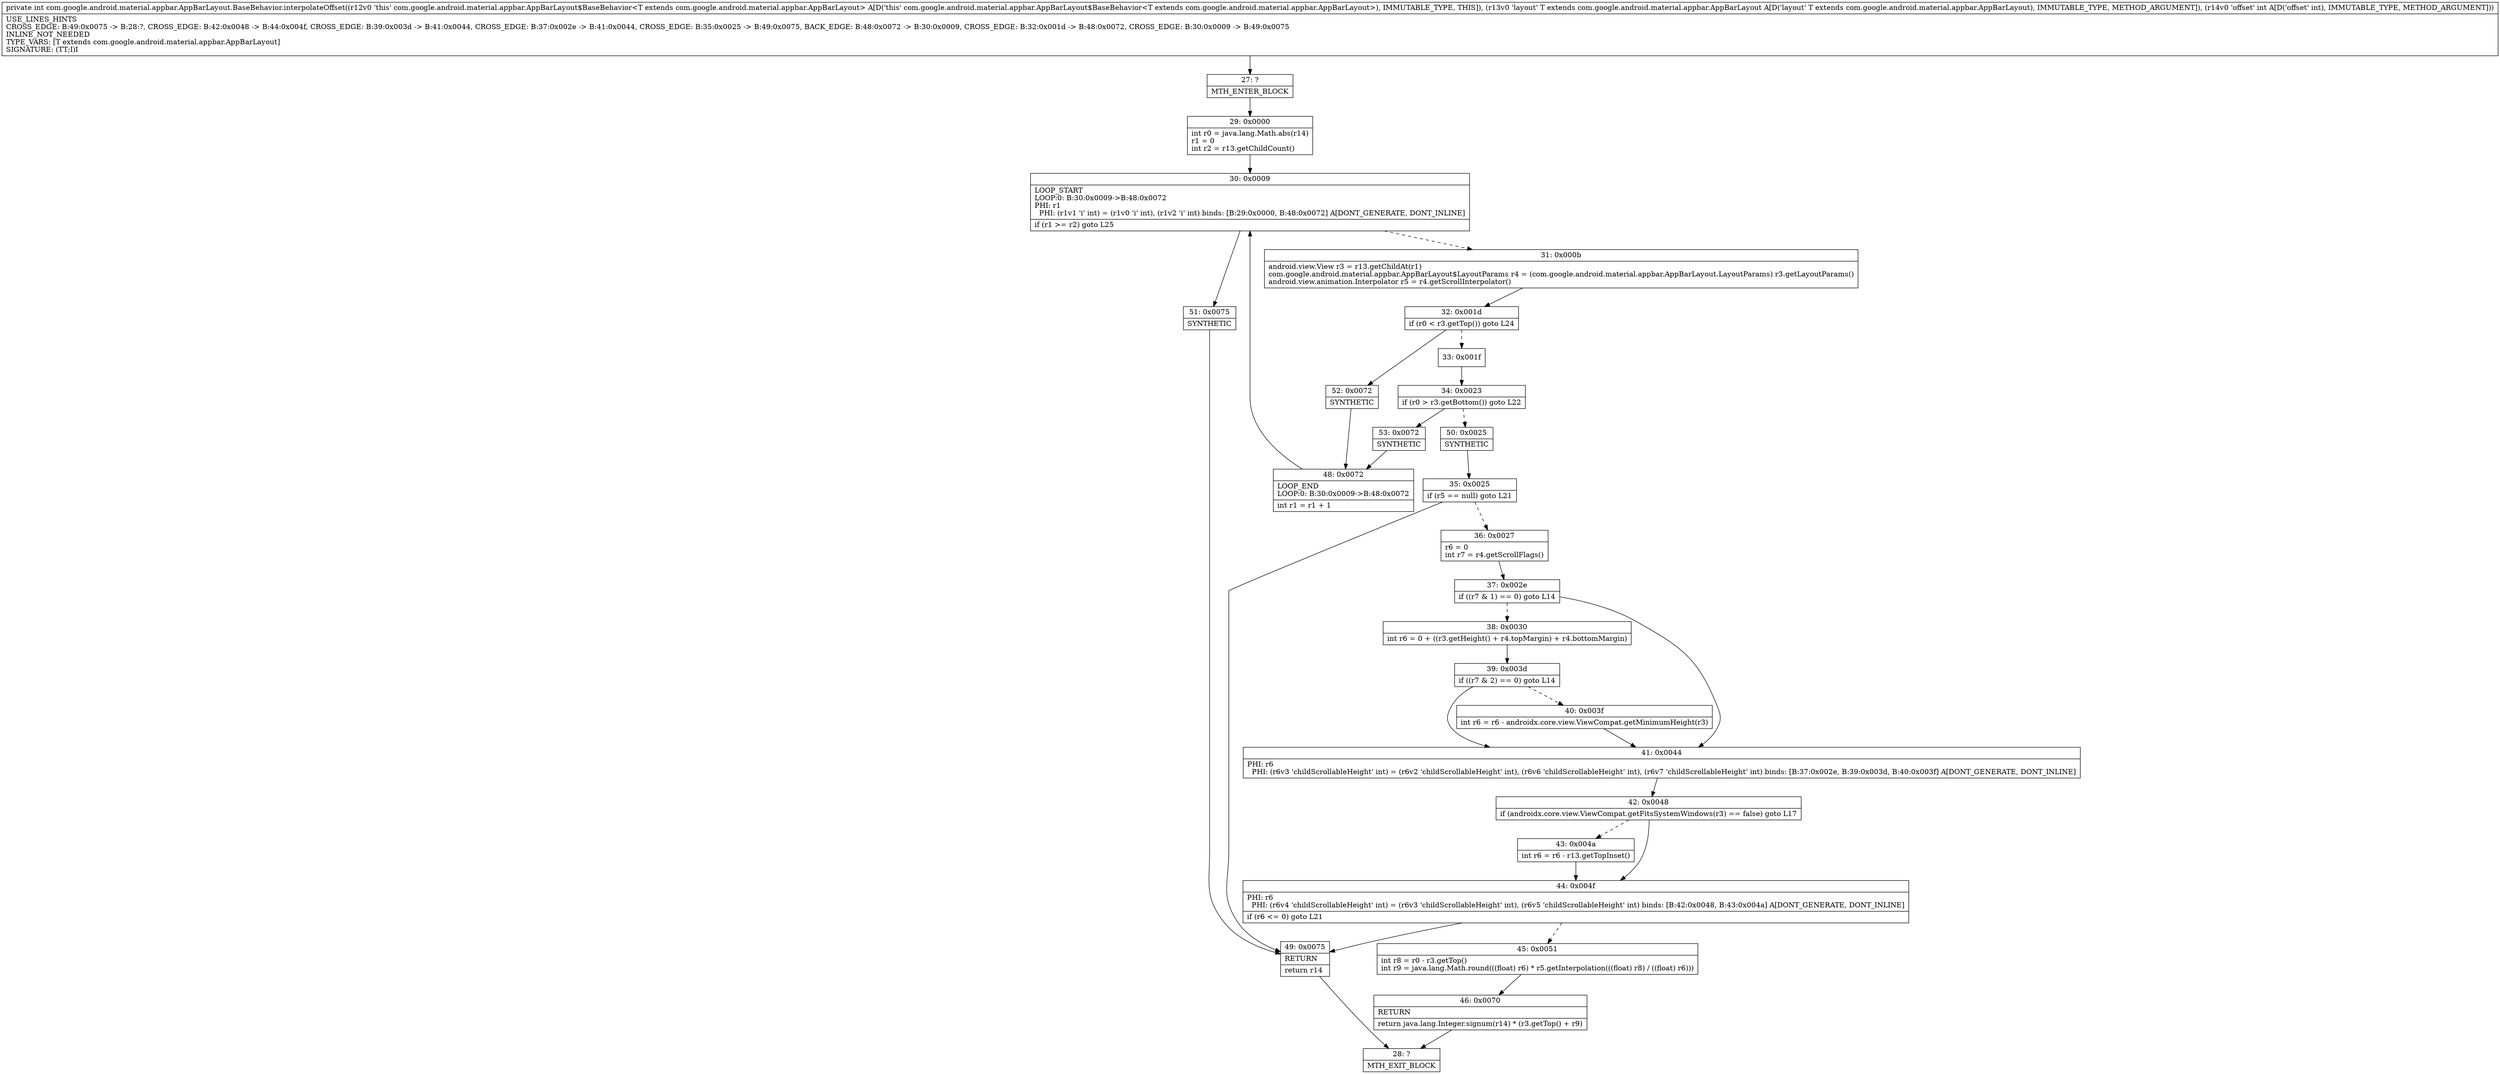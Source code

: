 digraph "CFG forcom.google.android.material.appbar.AppBarLayout.BaseBehavior.interpolateOffset(Lcom\/google\/android\/material\/appbar\/AppBarLayout;I)I" {
Node_27 [shape=record,label="{27\:\ ?|MTH_ENTER_BLOCK\l}"];
Node_29 [shape=record,label="{29\:\ 0x0000|int r0 = java.lang.Math.abs(r14)\lr1 = 0\lint r2 = r13.getChildCount()\l}"];
Node_30 [shape=record,label="{30\:\ 0x0009|LOOP_START\lLOOP:0: B:30:0x0009\-\>B:48:0x0072\lPHI: r1 \l  PHI: (r1v1 'i' int) = (r1v0 'i' int), (r1v2 'i' int) binds: [B:29:0x0000, B:48:0x0072] A[DONT_GENERATE, DONT_INLINE]\l|if (r1 \>= r2) goto L25\l}"];
Node_31 [shape=record,label="{31\:\ 0x000b|android.view.View r3 = r13.getChildAt(r1)\lcom.google.android.material.appbar.AppBarLayout$LayoutParams r4 = (com.google.android.material.appbar.AppBarLayout.LayoutParams) r3.getLayoutParams()\landroid.view.animation.Interpolator r5 = r4.getScrollInterpolator()\l}"];
Node_32 [shape=record,label="{32\:\ 0x001d|if (r0 \< r3.getTop()) goto L24\l}"];
Node_33 [shape=record,label="{33\:\ 0x001f}"];
Node_34 [shape=record,label="{34\:\ 0x0023|if (r0 \> r3.getBottom()) goto L22\l}"];
Node_50 [shape=record,label="{50\:\ 0x0025|SYNTHETIC\l}"];
Node_35 [shape=record,label="{35\:\ 0x0025|if (r5 == null) goto L21\l}"];
Node_36 [shape=record,label="{36\:\ 0x0027|r6 = 0\lint r7 = r4.getScrollFlags()\l}"];
Node_37 [shape=record,label="{37\:\ 0x002e|if ((r7 & 1) == 0) goto L14\l}"];
Node_38 [shape=record,label="{38\:\ 0x0030|int r6 = 0 + ((r3.getHeight() + r4.topMargin) + r4.bottomMargin)\l}"];
Node_39 [shape=record,label="{39\:\ 0x003d|if ((r7 & 2) == 0) goto L14\l}"];
Node_40 [shape=record,label="{40\:\ 0x003f|int r6 = r6 \- androidx.core.view.ViewCompat.getMinimumHeight(r3)\l}"];
Node_41 [shape=record,label="{41\:\ 0x0044|PHI: r6 \l  PHI: (r6v3 'childScrollableHeight' int) = (r6v2 'childScrollableHeight' int), (r6v6 'childScrollableHeight' int), (r6v7 'childScrollableHeight' int) binds: [B:37:0x002e, B:39:0x003d, B:40:0x003f] A[DONT_GENERATE, DONT_INLINE]\l}"];
Node_42 [shape=record,label="{42\:\ 0x0048|if (androidx.core.view.ViewCompat.getFitsSystemWindows(r3) == false) goto L17\l}"];
Node_43 [shape=record,label="{43\:\ 0x004a|int r6 = r6 \- r13.getTopInset()\l}"];
Node_44 [shape=record,label="{44\:\ 0x004f|PHI: r6 \l  PHI: (r6v4 'childScrollableHeight' int) = (r6v3 'childScrollableHeight' int), (r6v5 'childScrollableHeight' int) binds: [B:42:0x0048, B:43:0x004a] A[DONT_GENERATE, DONT_INLINE]\l|if (r6 \<= 0) goto L21\l}"];
Node_45 [shape=record,label="{45\:\ 0x0051|int r8 = r0 \- r3.getTop()\lint r9 = java.lang.Math.round(((float) r6) * r5.getInterpolation(((float) r8) \/ ((float) r6)))\l}"];
Node_46 [shape=record,label="{46\:\ 0x0070|RETURN\l|return java.lang.Integer.signum(r14) * (r3.getTop() + r9)\l}"];
Node_28 [shape=record,label="{28\:\ ?|MTH_EXIT_BLOCK\l}"];
Node_49 [shape=record,label="{49\:\ 0x0075|RETURN\l|return r14\l}"];
Node_53 [shape=record,label="{53\:\ 0x0072|SYNTHETIC\l}"];
Node_48 [shape=record,label="{48\:\ 0x0072|LOOP_END\lLOOP:0: B:30:0x0009\-\>B:48:0x0072\l|int r1 = r1 + 1\l}"];
Node_52 [shape=record,label="{52\:\ 0x0072|SYNTHETIC\l}"];
Node_51 [shape=record,label="{51\:\ 0x0075|SYNTHETIC\l}"];
MethodNode[shape=record,label="{private int com.google.android.material.appbar.AppBarLayout.BaseBehavior.interpolateOffset((r12v0 'this' com.google.android.material.appbar.AppBarLayout$BaseBehavior\<T extends com.google.android.material.appbar.AppBarLayout\> A[D('this' com.google.android.material.appbar.AppBarLayout$BaseBehavior\<T extends com.google.android.material.appbar.AppBarLayout\>), IMMUTABLE_TYPE, THIS]), (r13v0 'layout' T extends com.google.android.material.appbar.AppBarLayout A[D('layout' T extends com.google.android.material.appbar.AppBarLayout), IMMUTABLE_TYPE, METHOD_ARGUMENT]), (r14v0 'offset' int A[D('offset' int), IMMUTABLE_TYPE, METHOD_ARGUMENT]))  | USE_LINES_HINTS\lCROSS_EDGE: B:49:0x0075 \-\> B:28:?, CROSS_EDGE: B:42:0x0048 \-\> B:44:0x004f, CROSS_EDGE: B:39:0x003d \-\> B:41:0x0044, CROSS_EDGE: B:37:0x002e \-\> B:41:0x0044, CROSS_EDGE: B:35:0x0025 \-\> B:49:0x0075, BACK_EDGE: B:48:0x0072 \-\> B:30:0x0009, CROSS_EDGE: B:32:0x001d \-\> B:48:0x0072, CROSS_EDGE: B:30:0x0009 \-\> B:49:0x0075\lINLINE_NOT_NEEDED\lTYPE_VARS: [T extends com.google.android.material.appbar.AppBarLayout]\lSIGNATURE: (TT;I)I\l}"];
MethodNode -> Node_27;Node_27 -> Node_29;
Node_29 -> Node_30;
Node_30 -> Node_31[style=dashed];
Node_30 -> Node_51;
Node_31 -> Node_32;
Node_32 -> Node_33[style=dashed];
Node_32 -> Node_52;
Node_33 -> Node_34;
Node_34 -> Node_50[style=dashed];
Node_34 -> Node_53;
Node_50 -> Node_35;
Node_35 -> Node_36[style=dashed];
Node_35 -> Node_49;
Node_36 -> Node_37;
Node_37 -> Node_38[style=dashed];
Node_37 -> Node_41;
Node_38 -> Node_39;
Node_39 -> Node_40[style=dashed];
Node_39 -> Node_41;
Node_40 -> Node_41;
Node_41 -> Node_42;
Node_42 -> Node_43[style=dashed];
Node_42 -> Node_44;
Node_43 -> Node_44;
Node_44 -> Node_45[style=dashed];
Node_44 -> Node_49;
Node_45 -> Node_46;
Node_46 -> Node_28;
Node_49 -> Node_28;
Node_53 -> Node_48;
Node_48 -> Node_30;
Node_52 -> Node_48;
Node_51 -> Node_49;
}


